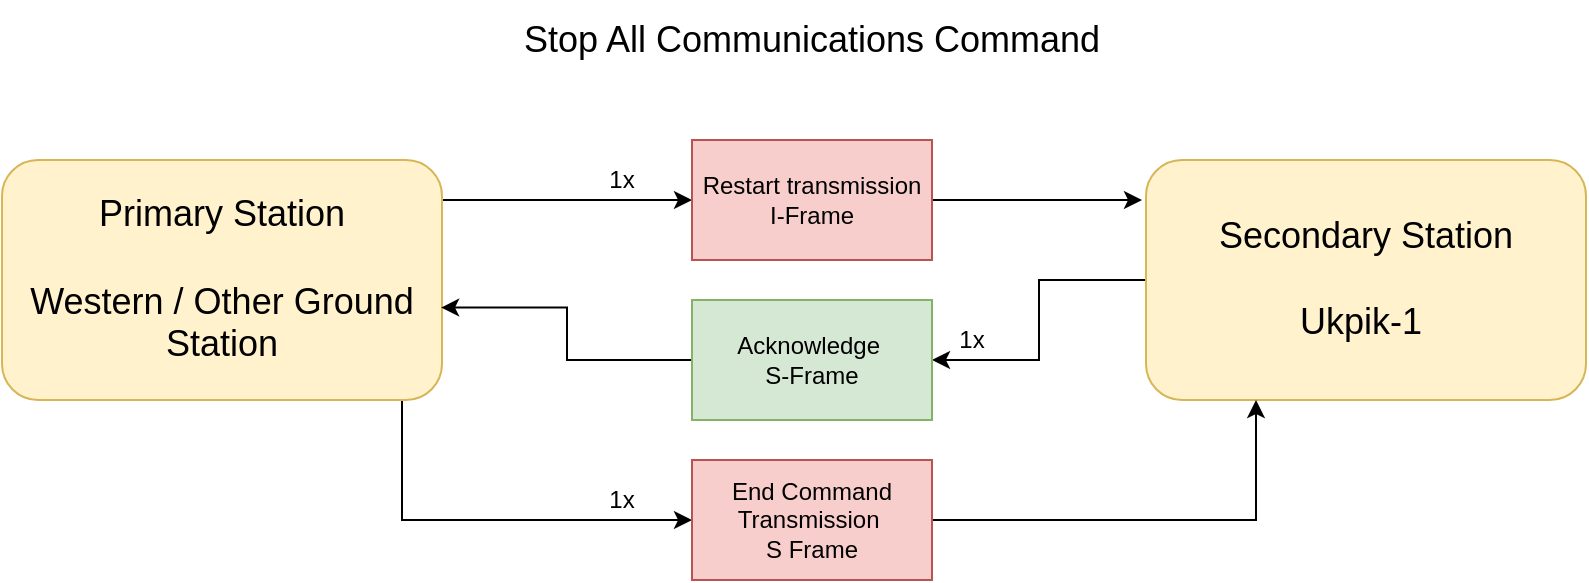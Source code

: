 <mxfile version="14.5.3" type="device"><diagram id="E3ibimAtT4pmTLDV-Wlo" name="Page-1"><mxGraphModel dx="1038" dy="548" grid="1" gridSize="10" guides="1" tooltips="1" connect="1" arrows="1" fold="1" page="1" pageScale="1" pageWidth="850" pageHeight="1100" math="0" shadow="0"><root><mxCell id="0"/><mxCell id="1" parent="0"/><mxCell id="eZA2Mif7awMD1q1XGX7w-4" style="edgeStyle=orthogonalEdgeStyle;rounded=0;orthogonalLoop=1;jettySize=auto;html=1;entryX=0;entryY=0.5;entryDx=0;entryDy=0;" parent="1" source="vL6j8EUDOHFY2tC3OlRh-1" target="vL6j8EUDOHFY2tC3OlRh-26" edge="1"><mxGeometry relative="1" as="geometry"><Array as="points"><mxPoint x="280" y="230"/><mxPoint x="280" y="230"/></Array></mxGeometry></mxCell><mxCell id="nGTOcedE1LzACB87BgwW-7" style="edgeStyle=orthogonalEdgeStyle;rounded=0;orthogonalLoop=1;jettySize=auto;html=1;entryX=0;entryY=0.5;entryDx=0;entryDy=0;" edge="1" parent="1" source="vL6j8EUDOHFY2tC3OlRh-1" target="nGTOcedE1LzACB87BgwW-2"><mxGeometry relative="1" as="geometry"><Array as="points"><mxPoint x="220" y="390"/></Array></mxGeometry></mxCell><mxCell id="vL6j8EUDOHFY2tC3OlRh-1" value="&lt;font style=&quot;font-size: 18px&quot;&gt;Primary Station&lt;br&gt;&lt;br&gt;Western / Other Ground Station&lt;/font&gt;" style="rounded=1;whiteSpace=wrap;html=1;fillColor=#fff2cc;strokeColor=#d6b656;" parent="1" vertex="1"><mxGeometry x="20" y="210" width="220" height="120" as="geometry"/></mxCell><mxCell id="nGTOcedE1LzACB87BgwW-4" style="edgeStyle=orthogonalEdgeStyle;rounded=0;orthogonalLoop=1;jettySize=auto;html=1;entryX=1;entryY=0.5;entryDx=0;entryDy=0;" edge="1" parent="1" source="vL6j8EUDOHFY2tC3OlRh-2" target="nGTOcedE1LzACB87BgwW-1"><mxGeometry relative="1" as="geometry"/></mxCell><mxCell id="vL6j8EUDOHFY2tC3OlRh-2" value="&lt;font style=&quot;font-size: 18px&quot;&gt;Secondary Station&lt;br&gt;&lt;br&gt;Ukpik-1&amp;nbsp;&lt;/font&gt;" style="rounded=1;whiteSpace=wrap;html=1;fillColor=#fff2cc;strokeColor=#d6b656;" parent="1" vertex="1"><mxGeometry x="592" y="210" width="220" height="120" as="geometry"/></mxCell><mxCell id="vL6j8EUDOHFY2tC3OlRh-27" style="edgeStyle=orthogonalEdgeStyle;rounded=1;orthogonalLoop=1;jettySize=auto;html=1;strokeWidth=1;" parent="1" source="vL6j8EUDOHFY2tC3OlRh-26" edge="1"><mxGeometry relative="1" as="geometry"><mxPoint x="590" y="230" as="targetPoint"/></mxGeometry></mxCell><mxCell id="vL6j8EUDOHFY2tC3OlRh-26" value="Restart transmission I-Frame" style="rounded=0;whiteSpace=wrap;html=1;fillColor=#f8cecc;strokeColor=#b85450;" parent="1" vertex="1"><mxGeometry x="365" y="200" width="120" height="60" as="geometry"/></mxCell><mxCell id="vL6j8EUDOHFY2tC3OlRh-29" value="&lt;font style=&quot;font-size: 18px&quot;&gt;Stop All Communications Command&lt;/font&gt;" style="text;html=1;strokeColor=none;fillColor=none;align=center;verticalAlign=middle;whiteSpace=wrap;rounded=0;" parent="1" vertex="1"><mxGeometry x="258" y="130" width="334" height="40" as="geometry"/></mxCell><mxCell id="1-y8lIm2dtEwmpV22U34-3" style="edgeStyle=orthogonalEdgeStyle;rounded=0;orthogonalLoop=1;jettySize=auto;html=1;exitX=0.5;exitY=1;exitDx=0;exitDy=0;" parent="1" edge="1"><mxGeometry relative="1" as="geometry"><mxPoint x="520" y="320" as="sourcePoint"/><mxPoint x="520" y="320" as="targetPoint"/></mxGeometry></mxCell><mxCell id="nGTOcedE1LzACB87BgwW-5" style="edgeStyle=orthogonalEdgeStyle;rounded=0;orthogonalLoop=1;jettySize=auto;html=1;entryX=0.998;entryY=0.615;entryDx=0;entryDy=0;entryPerimeter=0;" edge="1" parent="1" source="nGTOcedE1LzACB87BgwW-1" target="vL6j8EUDOHFY2tC3OlRh-1"><mxGeometry relative="1" as="geometry"/></mxCell><mxCell id="nGTOcedE1LzACB87BgwW-1" value="Acknowledge&amp;nbsp;&lt;br&gt;S-Frame" style="rounded=0;whiteSpace=wrap;html=1;fillColor=#d5e8d4;strokeColor=#82b366;" vertex="1" parent="1"><mxGeometry x="365" y="280" width="120" height="60" as="geometry"/></mxCell><mxCell id="nGTOcedE1LzACB87BgwW-8" style="edgeStyle=orthogonalEdgeStyle;rounded=0;orthogonalLoop=1;jettySize=auto;html=1;entryX=0.25;entryY=1;entryDx=0;entryDy=0;" edge="1" parent="1" source="nGTOcedE1LzACB87BgwW-2" target="vL6j8EUDOHFY2tC3OlRh-2"><mxGeometry relative="1" as="geometry"><Array as="points"><mxPoint x="647" y="390"/></Array></mxGeometry></mxCell><mxCell id="nGTOcedE1LzACB87BgwW-2" value="End Command&lt;br&gt;Transmission&amp;nbsp;&lt;br&gt;S Frame" style="rounded=0;whiteSpace=wrap;html=1;fillColor=#f8cecc;strokeColor=#b85450;" vertex="1" parent="1"><mxGeometry x="365" y="360" width="120" height="60" as="geometry"/></mxCell><mxCell id="nGTOcedE1LzACB87BgwW-9" value="1x" style="text;html=1;strokeColor=none;fillColor=none;align=center;verticalAlign=middle;whiteSpace=wrap;rounded=0;" vertex="1" parent="1"><mxGeometry x="310" y="210" width="40" height="20" as="geometry"/></mxCell><mxCell id="nGTOcedE1LzACB87BgwW-10" value="1x" style="text;html=1;strokeColor=none;fillColor=none;align=center;verticalAlign=middle;whiteSpace=wrap;rounded=0;" vertex="1" parent="1"><mxGeometry x="485" y="290" width="40" height="20" as="geometry"/></mxCell><mxCell id="nGTOcedE1LzACB87BgwW-13" value="1x" style="text;html=1;strokeColor=none;fillColor=none;align=center;verticalAlign=middle;whiteSpace=wrap;rounded=0;" vertex="1" parent="1"><mxGeometry x="310" y="370" width="40" height="20" as="geometry"/></mxCell></root></mxGraphModel></diagram></mxfile>